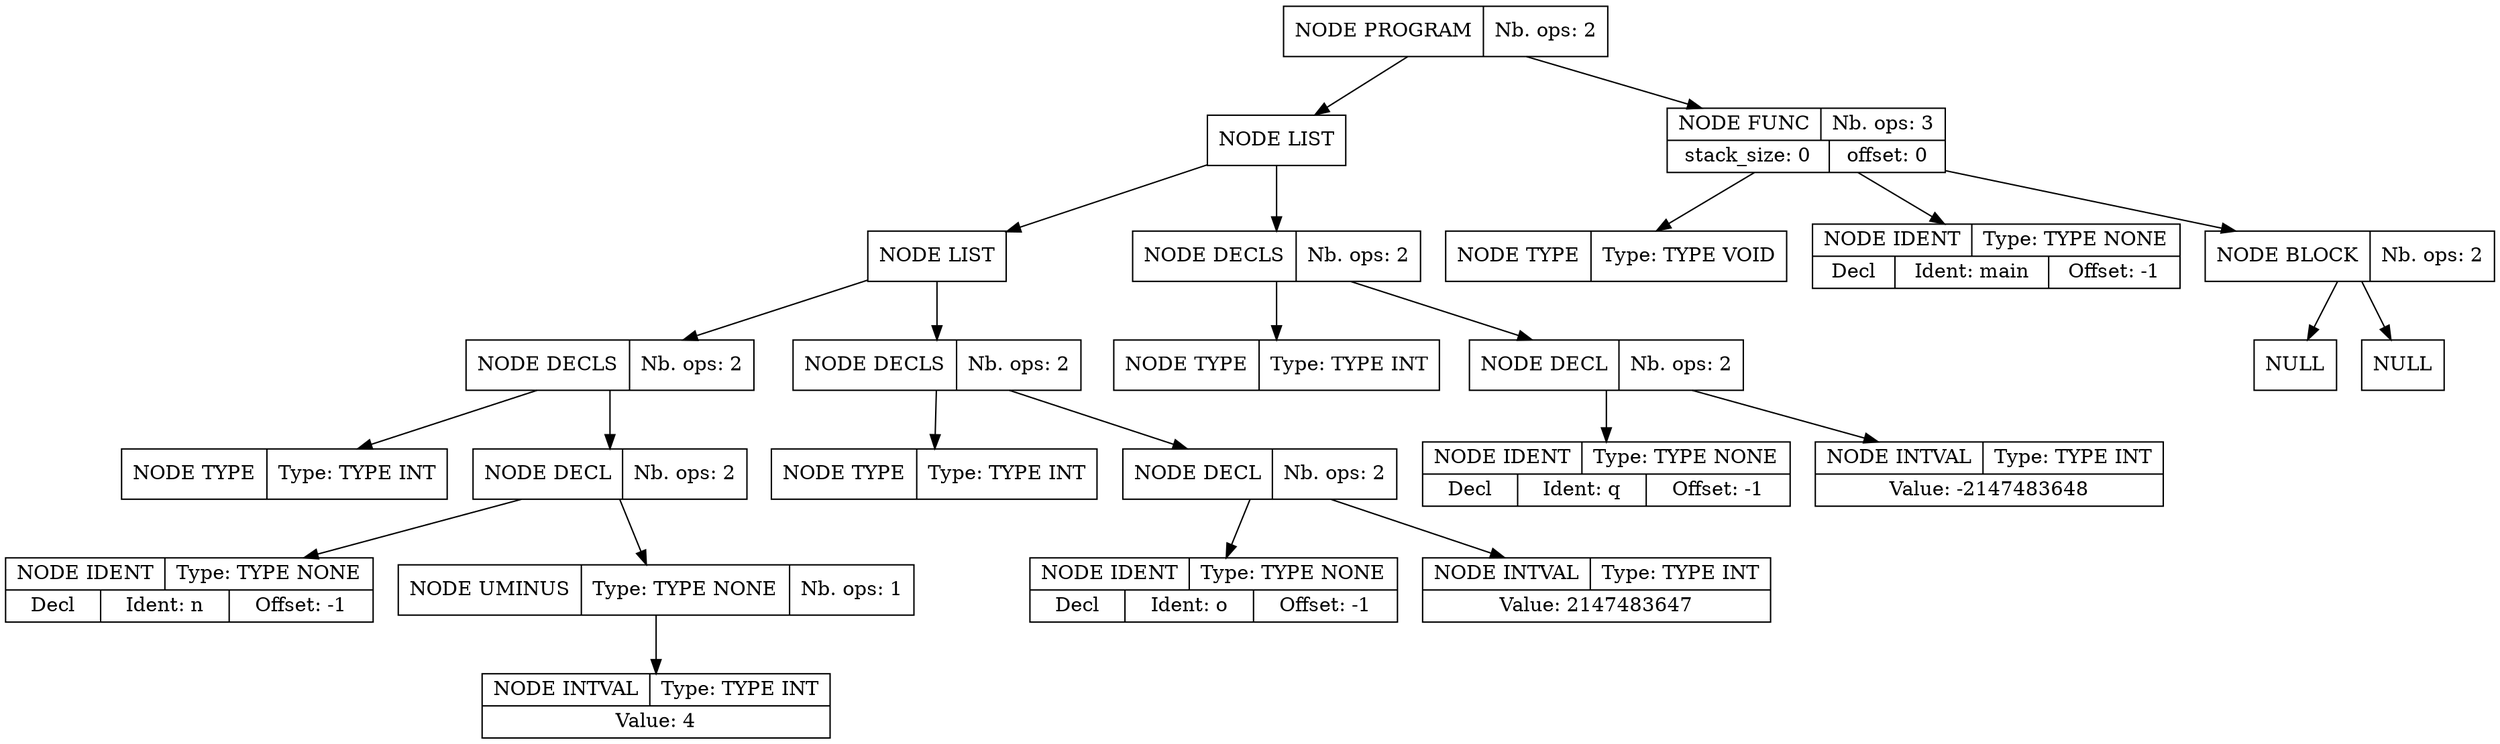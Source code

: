 digraph global_vars {
    N1 [shape=record, label="{{NODE PROGRAM|Nb. ops: 2}}"];
    N2 [shape=record, label="{{NODE LIST}}"];
    N3 [shape=record, label="{{NODE LIST}}"];
    N4 [shape=record, label="{{NODE DECLS|Nb. ops: 2}}"];
    N5 [shape=record, label="{{NODE TYPE|Type: TYPE INT}}"];
    edge[tailclip=true];
    N4 -> N5
    N6 [shape=record, label="{{NODE DECL|Nb. ops: 2}}"];
    N7 [shape=record, label="{{NODE IDENT|Type: TYPE NONE}|{<decl>Decl      |Ident: n|Offset: -1}}"];
    edge[tailclip=true];
    N6 -> N7
    N8 [shape=record, label="{{NODE UMINUS|Type: TYPE NONE|Nb. ops: 1}}"];
    N9 [shape=record, label="{{NODE INTVAL|Type: TYPE INT}|{Value: 4}}"];
    edge[tailclip=true];
    N8 -> N9
    edge[tailclip=true];
    N6 -> N8
    edge[tailclip=true];
    N4 -> N6
    edge[tailclip=true];
    N3 -> N4
    N10 [shape=record, label="{{NODE DECLS|Nb. ops: 2}}"];
    N11 [shape=record, label="{{NODE TYPE|Type: TYPE INT}}"];
    edge[tailclip=true];
    N10 -> N11
    N12 [shape=record, label="{{NODE DECL|Nb. ops: 2}}"];
    N13 [shape=record, label="{{NODE IDENT|Type: TYPE NONE}|{<decl>Decl      |Ident: o|Offset: -1}}"];
    edge[tailclip=true];
    N12 -> N13
    N14 [shape=record, label="{{NODE INTVAL|Type: TYPE INT}|{Value: 2147483647}}"];
    edge[tailclip=true];
    N12 -> N14
    edge[tailclip=true];
    N10 -> N12
    edge[tailclip=true];
    N3 -> N10
    edge[tailclip=true];
    N2 -> N3
    N15 [shape=record, label="{{NODE DECLS|Nb. ops: 2}}"];
    N16 [shape=record, label="{{NODE TYPE|Type: TYPE INT}}"];
    edge[tailclip=true];
    N15 -> N16
    N17 [shape=record, label="{{NODE DECL|Nb. ops: 2}}"];
    N18 [shape=record, label="{{NODE IDENT|Type: TYPE NONE}|{<decl>Decl      |Ident: q|Offset: -1}}"];
    edge[tailclip=true];
    N17 -> N18
    N19 [shape=record, label="{{NODE INTVAL|Type: TYPE INT}|{Value: -2147483648}}"];
    edge[tailclip=true];
    N17 -> N19
    edge[tailclip=true];
    N15 -> N17
    edge[tailclip=true];
    N2 -> N15
    edge[tailclip=true];
    N1 -> N2
    N20 [shape=record, label="{{NODE FUNC|Nb. ops: 3}|{stack_size: 0|offset: 0}}"];
    N21 [shape=record, label="{{NODE TYPE|Type: TYPE VOID}}"];
    edge[tailclip=true];
    N20 -> N21
    N22 [shape=record, label="{{NODE IDENT|Type: TYPE NONE}|{<decl>Decl      |Ident: main|Offset: -1}}"];
    edge[tailclip=true];
    N20 -> N22
    N23 [shape=record, label="{{NODE BLOCK|Nb. ops: 2}}"];
    N24 [shape=record, label="{{NULL}}"];
    edge[tailclip=true];
    N23 -> N24
    N25 [shape=record, label="{{NULL}}"];
    edge[tailclip=true];
    N23 -> N25
    edge[tailclip=true];
    N20 -> N23
    edge[tailclip=true];
    N1 -> N20
}
